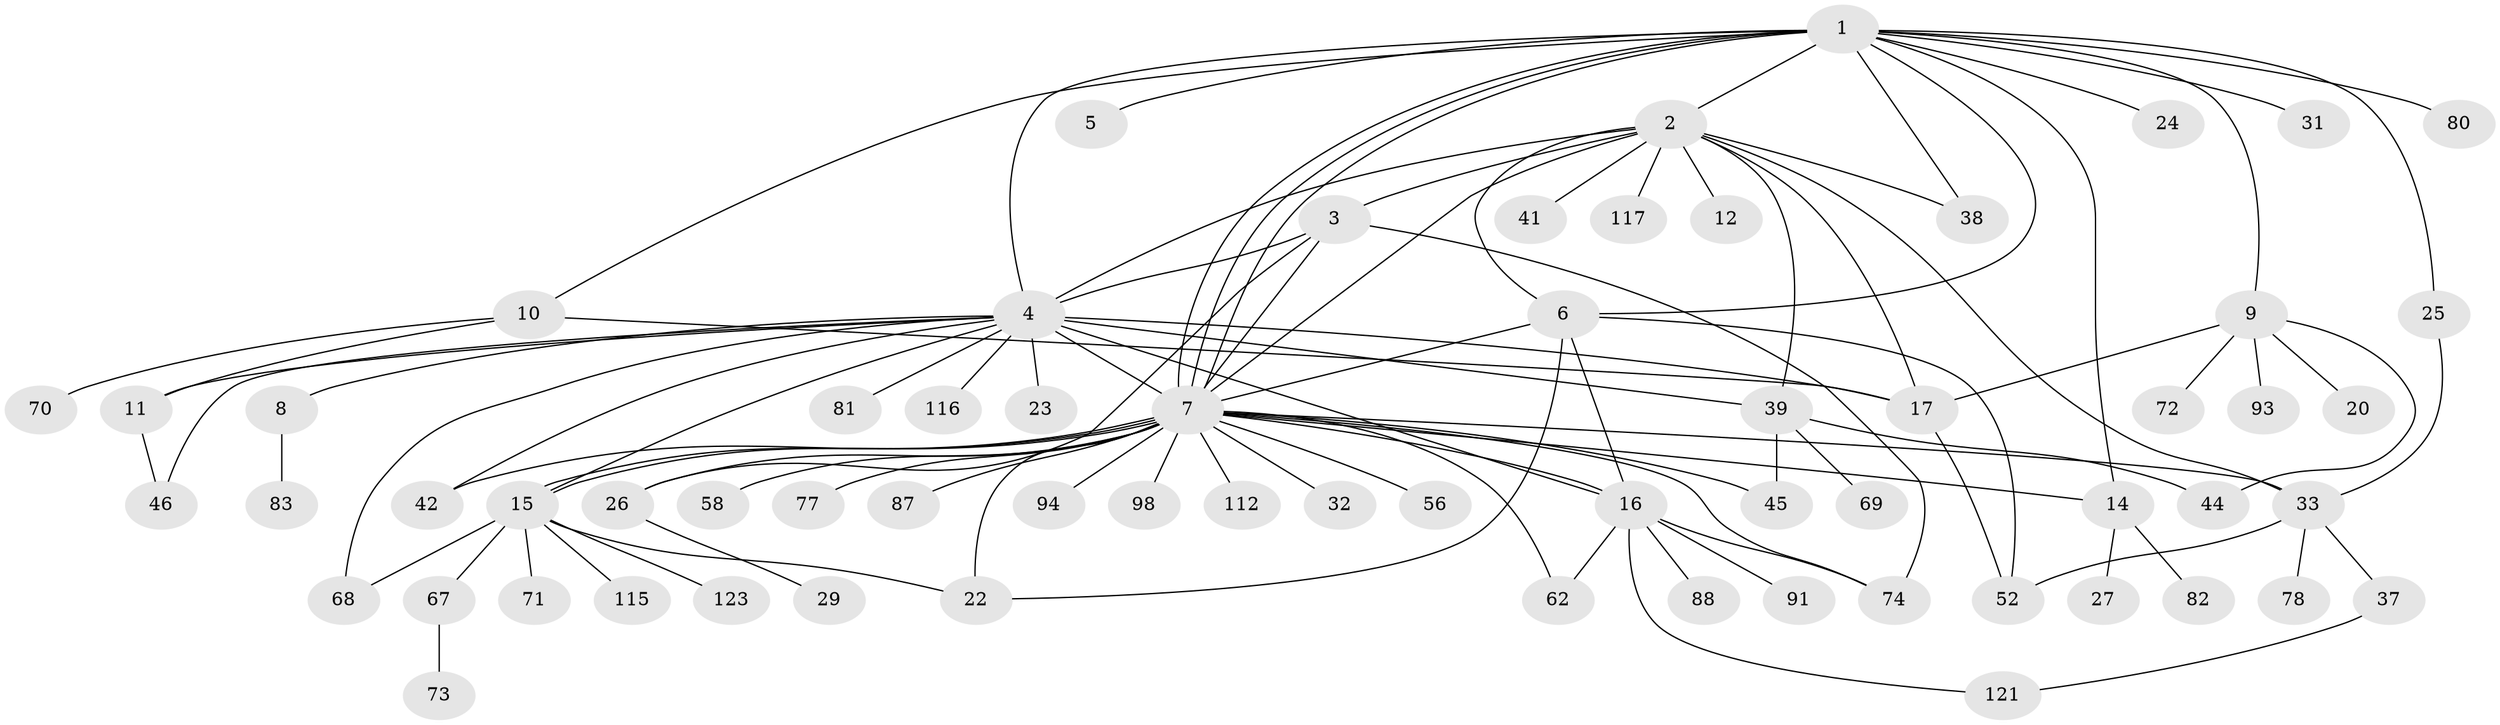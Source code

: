 // original degree distribution, {17: 0.007633587786259542, 13: 0.007633587786259542, 5: 0.04580152671755725, 15: 0.007633587786259542, 1: 0.44274809160305345, 9: 0.015267175572519083, 25: 0.007633587786259542, 2: 0.22137404580152673, 3: 0.16793893129770993, 6: 0.007633587786259542, 7: 0.030534351145038167, 4: 0.030534351145038167, 8: 0.007633587786259542}
// Generated by graph-tools (version 1.1) at 2025/14/03/09/25 04:14:44]
// undirected, 65 vertices, 100 edges
graph export_dot {
graph [start="1"]
  node [color=gray90,style=filled];
  1 [super="+65"];
  2;
  3;
  4 [super="+21+86+76+119+106+114+47+19+66"];
  5;
  6 [super="+125+109+36+43+13"];
  7 [super="+28+49"];
  8;
  9 [super="+18"];
  10 [super="+122+89"];
  11;
  12;
  14 [super="+50+35+63"];
  15;
  16 [super="+51+107+79"];
  17 [super="+34+30"];
  20;
  22 [super="+104"];
  23;
  24 [super="+126+40"];
  25;
  26 [super="+96"];
  27;
  29;
  31;
  32;
  33 [super="+108"];
  37 [super="+110"];
  38 [super="+48"];
  39 [super="+103+128"];
  41 [super="+129"];
  42 [super="+100"];
  44 [super="+54"];
  45;
  46;
  52 [super="+97+75"];
  56;
  58 [super="+59"];
  62;
  67 [super="+111"];
  68 [super="+99"];
  69;
  70;
  71 [super="+130"];
  72 [super="+127"];
  73;
  74;
  77;
  78;
  80;
  81;
  82;
  83;
  87;
  88;
  91;
  93;
  94;
  98;
  112;
  115;
  116 [super="+124"];
  117;
  121;
  123;
  1 -- 2;
  1 -- 4;
  1 -- 5;
  1 -- 6 [weight=2];
  1 -- 7 [weight=3];
  1 -- 7;
  1 -- 7;
  1 -- 9;
  1 -- 10;
  1 -- 24;
  1 -- 25;
  1 -- 31;
  1 -- 38;
  1 -- 14;
  1 -- 80;
  2 -- 3;
  2 -- 6;
  2 -- 7;
  2 -- 12;
  2 -- 17;
  2 -- 33;
  2 -- 38;
  2 -- 39;
  2 -- 41;
  2 -- 117;
  2 -- 4;
  3 -- 74;
  3 -- 4;
  3 -- 7;
  3 -- 26;
  4 -- 8;
  4 -- 15;
  4 -- 23;
  4 -- 39;
  4 -- 11;
  4 -- 81;
  4 -- 68 [weight=2];
  4 -- 7 [weight=4];
  4 -- 46;
  4 -- 16;
  4 -- 116;
  4 -- 42;
  4 -- 17;
  6 -- 22;
  6 -- 16;
  6 -- 52;
  6 -- 7 [weight=2];
  7 -- 14;
  7 -- 15;
  7 -- 15;
  7 -- 16 [weight=2];
  7 -- 22;
  7 -- 26;
  7 -- 32;
  7 -- 45;
  7 -- 56;
  7 -- 58;
  7 -- 62;
  7 -- 87 [weight=3];
  7 -- 94;
  7 -- 98;
  7 -- 112;
  7 -- 42;
  7 -- 33;
  7 -- 74;
  7 -- 77;
  8 -- 83;
  9 -- 72;
  9 -- 17;
  9 -- 20;
  9 -- 44;
  9 -- 93;
  10 -- 11;
  10 -- 17;
  10 -- 70;
  11 -- 46;
  14 -- 27;
  14 -- 82;
  15 -- 67;
  15 -- 68;
  15 -- 71;
  15 -- 115;
  15 -- 123;
  15 -- 22;
  16 -- 88;
  16 -- 121;
  16 -- 74;
  16 -- 91;
  16 -- 62;
  17 -- 52;
  25 -- 33;
  26 -- 29;
  33 -- 37;
  33 -- 78;
  33 -- 52;
  37 -- 121;
  39 -- 69;
  39 -- 45;
  39 -- 44;
  67 -- 73;
}

